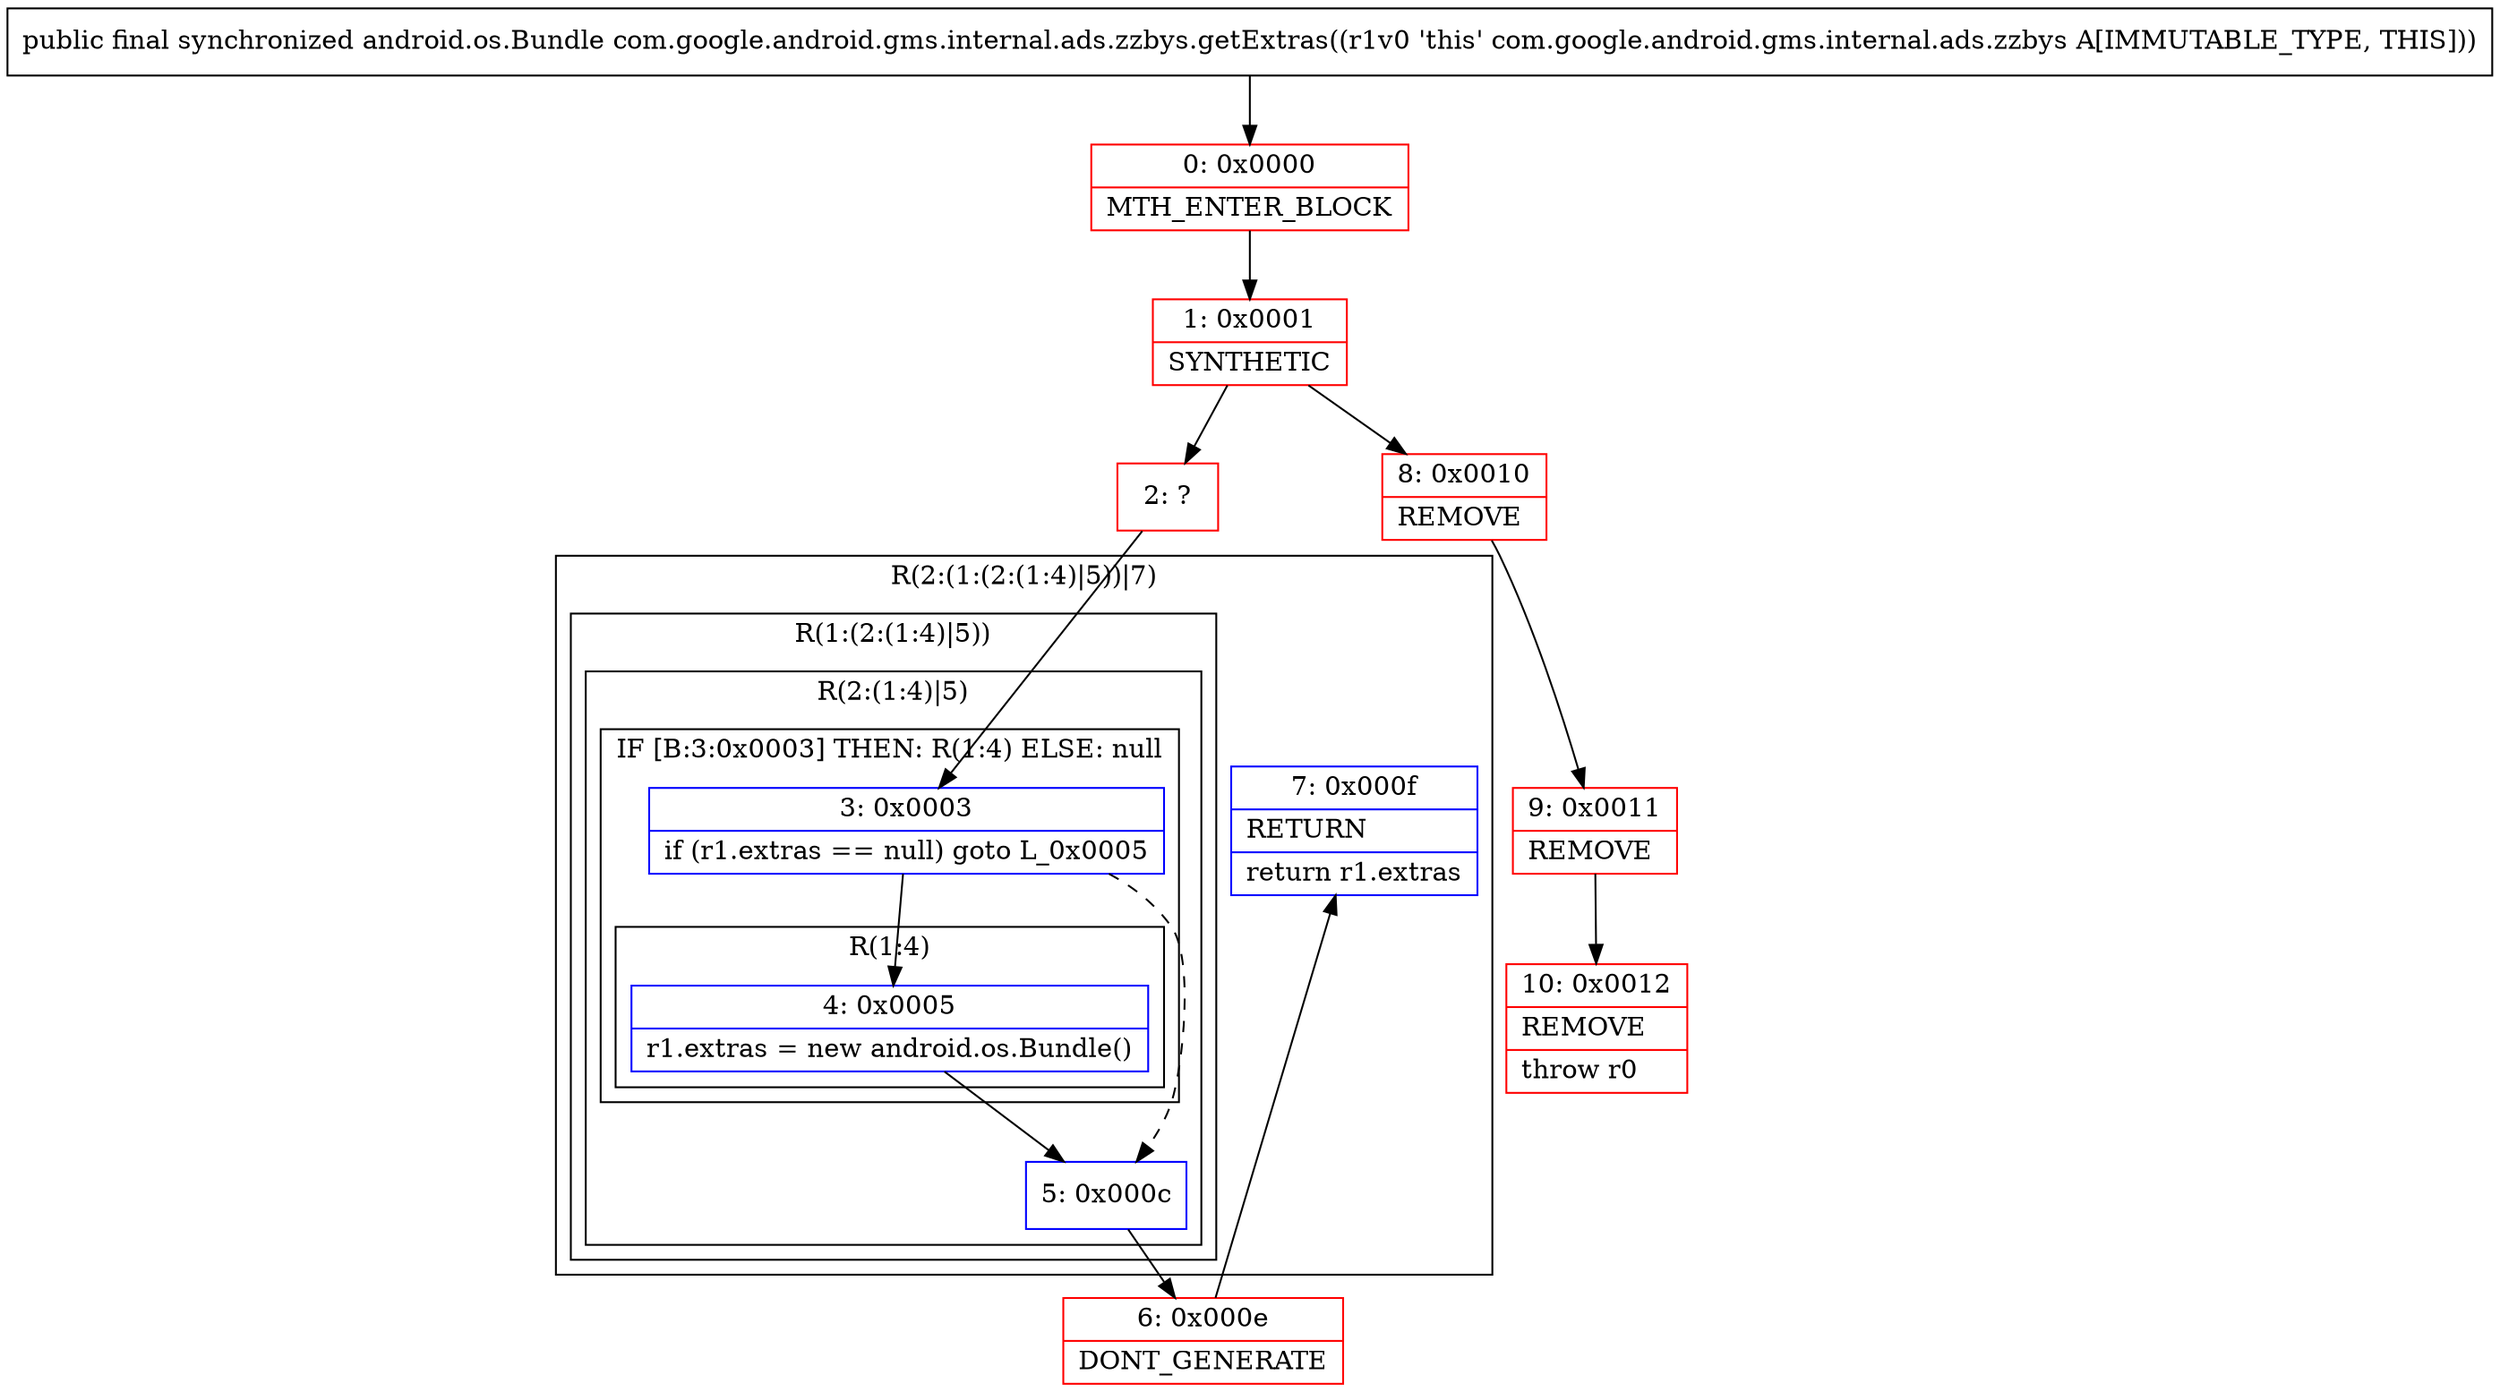 digraph "CFG forcom.google.android.gms.internal.ads.zzbys.getExtras()Landroid\/os\/Bundle;" {
subgraph cluster_Region_151087474 {
label = "R(2:(1:(2:(1:4)|5))|7)";
node [shape=record,color=blue];
subgraph cluster_Region_617147666 {
label = "R(1:(2:(1:4)|5))";
node [shape=record,color=blue];
subgraph cluster_Region_392285857 {
label = "R(2:(1:4)|5)";
node [shape=record,color=blue];
subgraph cluster_IfRegion_1193499989 {
label = "IF [B:3:0x0003] THEN: R(1:4) ELSE: null";
node [shape=record,color=blue];
Node_3 [shape=record,label="{3\:\ 0x0003|if (r1.extras == null) goto L_0x0005\l}"];
subgraph cluster_Region_1173087802 {
label = "R(1:4)";
node [shape=record,color=blue];
Node_4 [shape=record,label="{4\:\ 0x0005|r1.extras = new android.os.Bundle()\l}"];
}
}
Node_5 [shape=record,label="{5\:\ 0x000c}"];
}
}
Node_7 [shape=record,label="{7\:\ 0x000f|RETURN\l|return r1.extras\l}"];
}
Node_0 [shape=record,color=red,label="{0\:\ 0x0000|MTH_ENTER_BLOCK\l}"];
Node_1 [shape=record,color=red,label="{1\:\ 0x0001|SYNTHETIC\l}"];
Node_2 [shape=record,color=red,label="{2\:\ ?}"];
Node_6 [shape=record,color=red,label="{6\:\ 0x000e|DONT_GENERATE\l}"];
Node_8 [shape=record,color=red,label="{8\:\ 0x0010|REMOVE\l}"];
Node_9 [shape=record,color=red,label="{9\:\ 0x0011|REMOVE\l}"];
Node_10 [shape=record,color=red,label="{10\:\ 0x0012|REMOVE\l|throw r0\l}"];
MethodNode[shape=record,label="{public final synchronized android.os.Bundle com.google.android.gms.internal.ads.zzbys.getExtras((r1v0 'this' com.google.android.gms.internal.ads.zzbys A[IMMUTABLE_TYPE, THIS])) }"];
MethodNode -> Node_0;
Node_3 -> Node_4;
Node_3 -> Node_5[style=dashed];
Node_4 -> Node_5;
Node_5 -> Node_6;
Node_0 -> Node_1;
Node_1 -> Node_2;
Node_1 -> Node_8;
Node_2 -> Node_3;
Node_6 -> Node_7;
Node_8 -> Node_9;
Node_9 -> Node_10;
}

